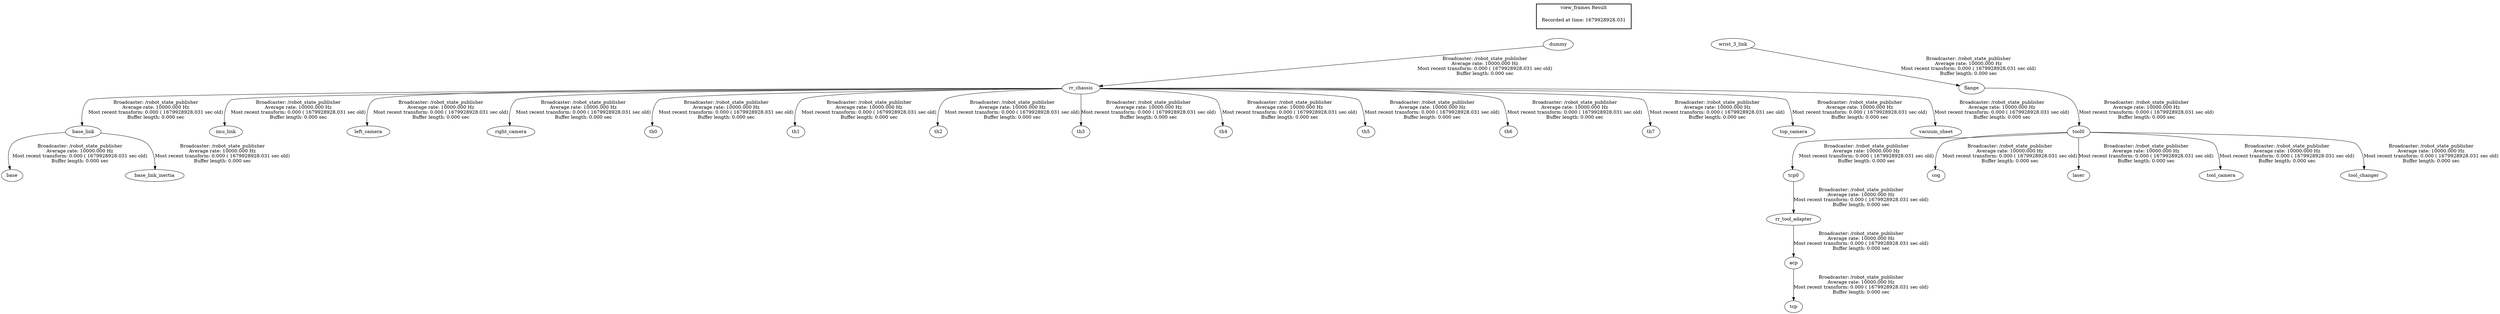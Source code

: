 digraph G {
"base_link" -> "base"[label="Broadcaster: /robot_state_publisher\nAverage rate: 10000.000 Hz\nMost recent transform: 0.000 ( 1679928928.031 sec old)\nBuffer length: 0.000 sec\n"];
"rr_chassis" -> "base_link"[label="Broadcaster: /robot_state_publisher\nAverage rate: 10000.000 Hz\nMost recent transform: 0.000 ( 1679928928.031 sec old)\nBuffer length: 0.000 sec\n"];
"base_link" -> "base_link_inertia"[label="Broadcaster: /robot_state_publisher\nAverage rate: 10000.000 Hz\nMost recent transform: 0.000 ( 1679928928.031 sec old)\nBuffer length: 0.000 sec\n"];
"dummy" -> "rr_chassis"[label="Broadcaster: /robot_state_publisher\nAverage rate: 10000.000 Hz\nMost recent transform: 0.000 ( 1679928928.031 sec old)\nBuffer length: 0.000 sec\n"];
"flange" -> "tool0"[label="Broadcaster: /robot_state_publisher\nAverage rate: 10000.000 Hz\nMost recent transform: 0.000 ( 1679928928.031 sec old)\nBuffer length: 0.000 sec\n"];
"wrist_3_link" -> "flange"[label="Broadcaster: /robot_state_publisher\nAverage rate: 10000.000 Hz\nMost recent transform: 0.000 ( 1679928928.031 sec old)\nBuffer length: 0.000 sec\n"];
"rr_chassis" -> "imu_link"[label="Broadcaster: /robot_state_publisher\nAverage rate: 10000.000 Hz\nMost recent transform: 0.000 ( 1679928928.031 sec old)\nBuffer length: 0.000 sec\n"];
"rr_chassis" -> "left_camera"[label="Broadcaster: /robot_state_publisher\nAverage rate: 10000.000 Hz\nMost recent transform: 0.000 ( 1679928928.031 sec old)\nBuffer length: 0.000 sec\n"];
"rr_chassis" -> "right_camera"[label="Broadcaster: /robot_state_publisher\nAverage rate: 10000.000 Hz\nMost recent transform: 0.000 ( 1679928928.031 sec old)\nBuffer length: 0.000 sec\n"];
"rr_tool_adapter" -> "acp"[label="Broadcaster: /robot_state_publisher\nAverage rate: 10000.000 Hz\nMost recent transform: 0.000 ( 1679928928.031 sec old)\nBuffer length: 0.000 sec\n"];
"tcp0" -> "rr_tool_adapter"[label="Broadcaster: /robot_state_publisher\nAverage rate: 10000.000 Hz\nMost recent transform: 0.000 ( 1679928928.031 sec old)\nBuffer length: 0.000 sec\n"];
"tool0" -> "tcp0"[label="Broadcaster: /robot_state_publisher\nAverage rate: 10000.000 Hz\nMost recent transform: 0.000 ( 1679928928.031 sec old)\nBuffer length: 0.000 sec\n"];
"acp" -> "tcp"[label="Broadcaster: /robot_state_publisher\nAverage rate: 10000.000 Hz\nMost recent transform: 0.000 ( 1679928928.031 sec old)\nBuffer length: 0.000 sec\n"];
"rr_chassis" -> "th0"[label="Broadcaster: /robot_state_publisher\nAverage rate: 10000.000 Hz\nMost recent transform: 0.000 ( 1679928928.031 sec old)\nBuffer length: 0.000 sec\n"];
"rr_chassis" -> "th1"[label="Broadcaster: /robot_state_publisher\nAverage rate: 10000.000 Hz\nMost recent transform: 0.000 ( 1679928928.031 sec old)\nBuffer length: 0.000 sec\n"];
"rr_chassis" -> "th2"[label="Broadcaster: /robot_state_publisher\nAverage rate: 10000.000 Hz\nMost recent transform: 0.000 ( 1679928928.031 sec old)\nBuffer length: 0.000 sec\n"];
"rr_chassis" -> "th3"[label="Broadcaster: /robot_state_publisher\nAverage rate: 10000.000 Hz\nMost recent transform: 0.000 ( 1679928928.031 sec old)\nBuffer length: 0.000 sec\n"];
"rr_chassis" -> "th4"[label="Broadcaster: /robot_state_publisher\nAverage rate: 10000.000 Hz\nMost recent transform: 0.000 ( 1679928928.031 sec old)\nBuffer length: 0.000 sec\n"];
"rr_chassis" -> "th5"[label="Broadcaster: /robot_state_publisher\nAverage rate: 10000.000 Hz\nMost recent transform: 0.000 ( 1679928928.031 sec old)\nBuffer length: 0.000 sec\n"];
"rr_chassis" -> "th6"[label="Broadcaster: /robot_state_publisher\nAverage rate: 10000.000 Hz\nMost recent transform: 0.000 ( 1679928928.031 sec old)\nBuffer length: 0.000 sec\n"];
"rr_chassis" -> "th7"[label="Broadcaster: /robot_state_publisher\nAverage rate: 10000.000 Hz\nMost recent transform: 0.000 ( 1679928928.031 sec old)\nBuffer length: 0.000 sec\n"];
"tool0" -> "cog"[label="Broadcaster: /robot_state_publisher\nAverage rate: 10000.000 Hz\nMost recent transform: 0.000 ( 1679928928.031 sec old)\nBuffer length: 0.000 sec\n"];
"tool0" -> "laser"[label="Broadcaster: /robot_state_publisher\nAverage rate: 10000.000 Hz\nMost recent transform: 0.000 ( 1679928928.031 sec old)\nBuffer length: 0.000 sec\n"];
"tool0" -> "tool_camera"[label="Broadcaster: /robot_state_publisher\nAverage rate: 10000.000 Hz\nMost recent transform: 0.000 ( 1679928928.031 sec old)\nBuffer length: 0.000 sec\n"];
"tool0" -> "tool_changer"[label="Broadcaster: /robot_state_publisher\nAverage rate: 10000.000 Hz\nMost recent transform: 0.000 ( 1679928928.031 sec old)\nBuffer length: 0.000 sec\n"];
"rr_chassis" -> "top_camera"[label="Broadcaster: /robot_state_publisher\nAverage rate: 10000.000 Hz\nMost recent transform: 0.000 ( 1679928928.031 sec old)\nBuffer length: 0.000 sec\n"];
"rr_chassis" -> "vacuum_sheet"[label="Broadcaster: /robot_state_publisher\nAverage rate: 10000.000 Hz\nMost recent transform: 0.000 ( 1679928928.031 sec old)\nBuffer length: 0.000 sec\n"];
edge [style=invis];
 subgraph cluster_legend { style=bold; color=black; label ="view_frames Result";
"Recorded at time: 1679928928.031"[ shape=plaintext ] ;
 }->"dummy";
edge [style=invis];
 subgraph cluster_legend { style=bold; color=black; label ="view_frames Result";
"Recorded at time: 1679928928.031"[ shape=plaintext ] ;
 }->"wrist_3_link";
}